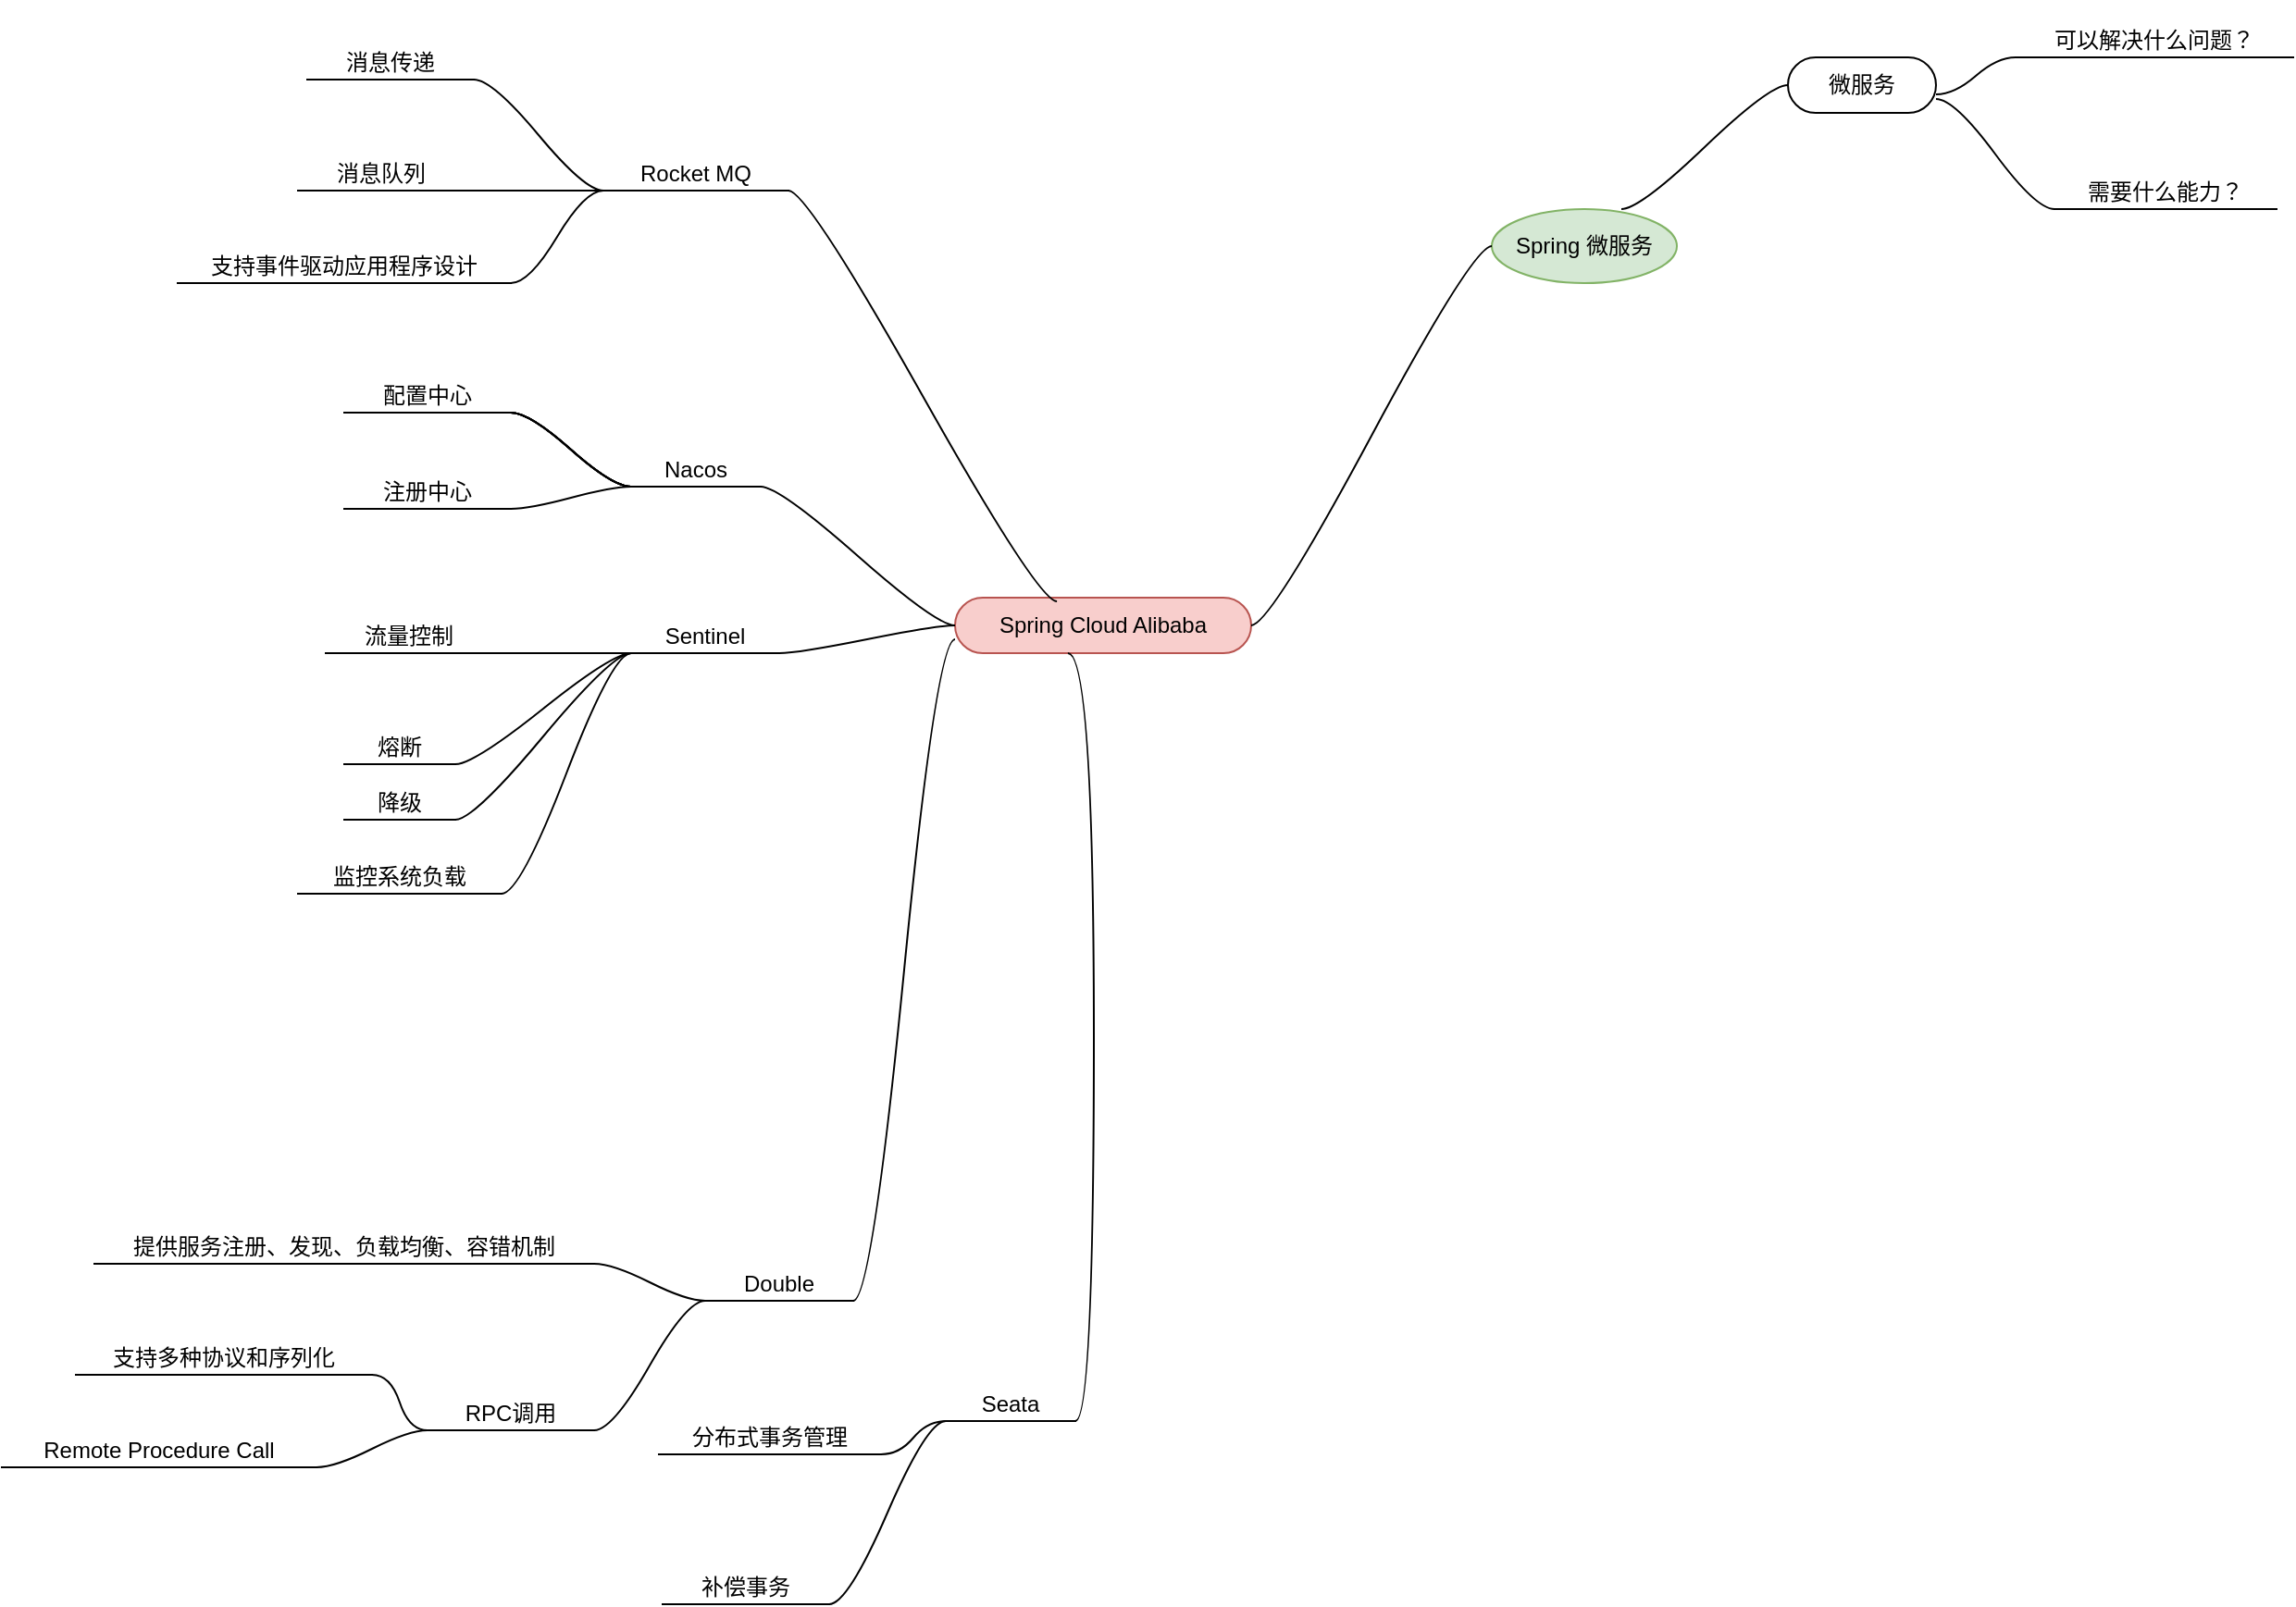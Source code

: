 <mxfile border="50" scale="3" compressed="false" locked="false" version="24.7.7">
  <diagram name="Blank" id="YmL12bMKpDGza6XwsDPr">
    <mxGraphModel dx="2634" dy="1180" grid="1" gridSize="10" guides="1" tooltips="1" connect="1" arrows="1" fold="1" page="0" pageScale="1" pageWidth="827" pageHeight="1169" background="none" math="1" shadow="0">
      <root>
        <mxCell id="X5NqExCQtvZxIxQ7pmgY-0" />
        <mxCell id="1" parent="X5NqExCQtvZxIxQ7pmgY-0" />
        <mxCell id="QuqLu52hexchTlI0sAiY-86" value="Spring 微服务" style="ellipse;whiteSpace=wrap;html=1;align=center;newEdgeStyle={&quot;edgeStyle&quot;:&quot;entityRelationEdgeStyle&quot;,&quot;startArrow&quot;:&quot;none&quot;,&quot;endArrow&quot;:&quot;none&quot;,&quot;segment&quot;:10,&quot;curved&quot;:1,&quot;sourcePerimeterSpacing&quot;:0,&quot;targetPerimeterSpacing&quot;:0};treeFolding=1;treeMoving=1;fillColor=#d5e8d4;strokeColor=#82b366;" vertex="1" parent="1">
          <mxGeometry x="-110" y="-40" width="100" height="40" as="geometry" />
        </mxCell>
        <mxCell id="QuqLu52hexchTlI0sAiY-99" value="微服务" style="whiteSpace=wrap;html=1;rounded=1;arcSize=50;align=center;verticalAlign=middle;strokeWidth=1;autosize=1;spacing=4;treeFolding=1;treeMoving=1;newEdgeStyle={&quot;edgeStyle&quot;:&quot;entityRelationEdgeStyle&quot;,&quot;startArrow&quot;:&quot;none&quot;,&quot;endArrow&quot;:&quot;none&quot;,&quot;segment&quot;:10,&quot;curved&quot;:1,&quot;sourcePerimeterSpacing&quot;:0,&quot;targetPerimeterSpacing&quot;:0};" vertex="1" parent="1">
          <mxGeometry x="50" y="-122" width="80" height="30" as="geometry" />
        </mxCell>
        <mxCell id="QuqLu52hexchTlI0sAiY-100" value="" style="edgeStyle=entityRelationEdgeStyle;startArrow=none;endArrow=none;segment=10;curved=1;sourcePerimeterSpacing=0;targetPerimeterSpacing=0;rounded=0;exitX=0.7;exitY=0;exitDx=0;exitDy=0;exitPerimeter=0;" edge="1" target="QuqLu52hexchTlI0sAiY-99" parent="1" source="QuqLu52hexchTlI0sAiY-86">
          <mxGeometry relative="1" as="geometry">
            <mxPoint x="10" y="-80" as="sourcePoint" />
          </mxGeometry>
        </mxCell>
        <mxCell id="QuqLu52hexchTlI0sAiY-101" value="可以解决什么问题？" style="whiteSpace=wrap;html=1;shape=partialRectangle;top=0;left=0;bottom=1;right=0;points=[[0,1],[1,1]];fillColor=none;align=center;verticalAlign=bottom;routingCenterY=0.5;snapToPoint=1;recursiveResize=0;autosize=1;treeFolding=1;treeMoving=1;newEdgeStyle={&quot;edgeStyle&quot;:&quot;entityRelationEdgeStyle&quot;,&quot;startArrow&quot;:&quot;none&quot;,&quot;endArrow&quot;:&quot;none&quot;,&quot;segment&quot;:10,&quot;curved&quot;:1,&quot;sourcePerimeterSpacing&quot;:0,&quot;targetPerimeterSpacing&quot;:0};" vertex="1" parent="1">
          <mxGeometry x="173" y="-152" width="150" height="30" as="geometry" />
        </mxCell>
        <mxCell id="QuqLu52hexchTlI0sAiY-102" value="" style="edgeStyle=entityRelationEdgeStyle;startArrow=none;endArrow=none;segment=10;curved=1;sourcePerimeterSpacing=0;targetPerimeterSpacing=0;rounded=0;" edge="1" target="QuqLu52hexchTlI0sAiY-101" parent="1">
          <mxGeometry relative="1" as="geometry">
            <mxPoint x="130" y="-102" as="sourcePoint" />
          </mxGeometry>
        </mxCell>
        <mxCell id="QuqLu52hexchTlI0sAiY-133" value="需要什么能力？" style="whiteSpace=wrap;html=1;shape=partialRectangle;top=0;left=0;bottom=1;right=0;points=[[0,1],[1,1]];fillColor=none;align=center;verticalAlign=bottom;routingCenterY=0.5;snapToPoint=1;recursiveResize=0;autosize=1;treeFolding=1;treeMoving=1;newEdgeStyle={&quot;edgeStyle&quot;:&quot;entityRelationEdgeStyle&quot;,&quot;startArrow&quot;:&quot;none&quot;,&quot;endArrow&quot;:&quot;none&quot;,&quot;segment&quot;:10,&quot;curved&quot;:1,&quot;sourcePerimeterSpacing&quot;:0,&quot;targetPerimeterSpacing&quot;:0};" vertex="1" parent="1">
          <mxGeometry x="194" y="-70" width="120" height="30" as="geometry" />
        </mxCell>
        <mxCell id="QuqLu52hexchTlI0sAiY-134" value="" style="edgeStyle=entityRelationEdgeStyle;startArrow=none;endArrow=none;segment=10;curved=1;sourcePerimeterSpacing=0;targetPerimeterSpacing=0;rounded=0;exitX=1;exitY=0.75;exitDx=0;exitDy=0;" edge="1" target="QuqLu52hexchTlI0sAiY-133" parent="1" source="QuqLu52hexchTlI0sAiY-99">
          <mxGeometry relative="1" as="geometry">
            <mxPoint x="150" y="-20" as="sourcePoint" />
          </mxGeometry>
        </mxCell>
        <mxCell id="QuqLu52hexchTlI0sAiY-135" value="Spring Cloud Alibaba" style="whiteSpace=wrap;html=1;rounded=1;arcSize=50;align=center;verticalAlign=middle;strokeWidth=1;autosize=1;spacing=4;treeFolding=1;treeMoving=1;newEdgeStyle={&quot;edgeStyle&quot;:&quot;entityRelationEdgeStyle&quot;,&quot;startArrow&quot;:&quot;none&quot;,&quot;endArrow&quot;:&quot;none&quot;,&quot;segment&quot;:10,&quot;curved&quot;:1,&quot;sourcePerimeterSpacing&quot;:0,&quot;targetPerimeterSpacing&quot;:0};fillColor=#f8cecc;strokeColor=#b85450;" vertex="1" parent="1">
          <mxGeometry x="-400" y="170" width="160" height="30" as="geometry" />
        </mxCell>
        <mxCell id="QuqLu52hexchTlI0sAiY-136" value="" style="edgeStyle=entityRelationEdgeStyle;startArrow=none;endArrow=none;segment=10;curved=1;sourcePerimeterSpacing=0;targetPerimeterSpacing=0;rounded=0;exitX=0;exitY=0.5;exitDx=0;exitDy=0;" edge="1" target="QuqLu52hexchTlI0sAiY-135" parent="1" source="QuqLu52hexchTlI0sAiY-86">
          <mxGeometry relative="1" as="geometry">
            <mxPoint x="-290" y="60" as="sourcePoint" />
          </mxGeometry>
        </mxCell>
        <mxCell id="QuqLu52hexchTlI0sAiY-146" value="" style="edgeStyle=entityRelationEdgeStyle;rounded=0;orthogonalLoop=1;jettySize=auto;html=1;startArrow=none;endArrow=none;segment=10;curved=1;sourcePerimeterSpacing=0;targetPerimeterSpacing=0;" edge="1" parent="1" source="QuqLu52hexchTlI0sAiY-137" target="QuqLu52hexchTlI0sAiY-145">
          <mxGeometry relative="1" as="geometry" />
        </mxCell>
        <mxCell id="QuqLu52hexchTlI0sAiY-147" value="" style="edgeStyle=entityRelationEdgeStyle;rounded=0;orthogonalLoop=1;jettySize=auto;html=1;startArrow=none;endArrow=none;segment=10;curved=1;sourcePerimeterSpacing=0;targetPerimeterSpacing=0;" edge="1" parent="1" source="QuqLu52hexchTlI0sAiY-137" target="QuqLu52hexchTlI0sAiY-145">
          <mxGeometry relative="1" as="geometry" />
        </mxCell>
        <mxCell id="QuqLu52hexchTlI0sAiY-150" value="" style="edgeStyle=entityRelationEdgeStyle;rounded=0;orthogonalLoop=1;jettySize=auto;html=1;startArrow=none;endArrow=none;segment=10;curved=1;sourcePerimeterSpacing=0;targetPerimeterSpacing=0;" edge="1" parent="1" source="QuqLu52hexchTlI0sAiY-137" target="QuqLu52hexchTlI0sAiY-145">
          <mxGeometry relative="1" as="geometry" />
        </mxCell>
        <mxCell id="QuqLu52hexchTlI0sAiY-151" value="" style="edgeStyle=entityRelationEdgeStyle;rounded=0;orthogonalLoop=1;jettySize=auto;html=1;startArrow=none;endArrow=none;segment=10;curved=1;sourcePerimeterSpacing=0;targetPerimeterSpacing=0;" edge="1" parent="1" source="QuqLu52hexchTlI0sAiY-137" target="QuqLu52hexchTlI0sAiY-145">
          <mxGeometry relative="1" as="geometry" />
        </mxCell>
        <mxCell id="QuqLu52hexchTlI0sAiY-152" value="" style="edgeStyle=entityRelationEdgeStyle;rounded=0;orthogonalLoop=1;jettySize=auto;html=1;startArrow=none;endArrow=none;segment=10;curved=1;sourcePerimeterSpacing=0;targetPerimeterSpacing=0;" edge="1" parent="1" source="QuqLu52hexchTlI0sAiY-137" target="QuqLu52hexchTlI0sAiY-145">
          <mxGeometry relative="1" as="geometry" />
        </mxCell>
        <mxCell id="QuqLu52hexchTlI0sAiY-137" value="Nacos" style="whiteSpace=wrap;html=1;shape=partialRectangle;top=0;left=0;bottom=1;right=0;points=[[0,1],[1,1]];fillColor=none;align=center;verticalAlign=bottom;routingCenterY=0.5;snapToPoint=1;recursiveResize=0;autosize=1;treeFolding=1;treeMoving=1;newEdgeStyle={&quot;edgeStyle&quot;:&quot;entityRelationEdgeStyle&quot;,&quot;startArrow&quot;:&quot;none&quot;,&quot;endArrow&quot;:&quot;none&quot;,&quot;segment&quot;:10,&quot;curved&quot;:1,&quot;sourcePerimeterSpacing&quot;:0,&quot;targetPerimeterSpacing&quot;:0};" vertex="1" parent="1">
          <mxGeometry x="-575" y="80" width="70" height="30" as="geometry" />
        </mxCell>
        <mxCell id="QuqLu52hexchTlI0sAiY-138" value="" style="edgeStyle=entityRelationEdgeStyle;startArrow=none;endArrow=none;segment=10;curved=1;sourcePerimeterSpacing=0;targetPerimeterSpacing=0;rounded=0;exitX=0;exitY=0.5;exitDx=0;exitDy=0;" edge="1" target="QuqLu52hexchTlI0sAiY-137" parent="1" source="QuqLu52hexchTlI0sAiY-135">
          <mxGeometry relative="1" as="geometry">
            <mxPoint x="-670" y="210" as="sourcePoint" />
          </mxGeometry>
        </mxCell>
        <mxCell id="QuqLu52hexchTlI0sAiY-158" value="" style="edgeStyle=entityRelationEdgeStyle;rounded=0;orthogonalLoop=1;jettySize=auto;html=1;startArrow=none;endArrow=none;segment=10;curved=1;sourcePerimeterSpacing=0;targetPerimeterSpacing=0;" edge="1" parent="1" source="QuqLu52hexchTlI0sAiY-141" target="QuqLu52hexchTlI0sAiY-157">
          <mxGeometry relative="1" as="geometry" />
        </mxCell>
        <mxCell id="QuqLu52hexchTlI0sAiY-160" value="" style="edgeStyle=entityRelationEdgeStyle;rounded=0;orthogonalLoop=1;jettySize=auto;html=1;startArrow=none;endArrow=none;segment=10;curved=1;sourcePerimeterSpacing=0;targetPerimeterSpacing=0;" edge="1" parent="1" source="QuqLu52hexchTlI0sAiY-141" target="QuqLu52hexchTlI0sAiY-159">
          <mxGeometry relative="1" as="geometry" />
        </mxCell>
        <mxCell id="QuqLu52hexchTlI0sAiY-162" value="" style="edgeStyle=entityRelationEdgeStyle;rounded=0;orthogonalLoop=1;jettySize=auto;html=1;startArrow=none;endArrow=none;segment=10;curved=1;sourcePerimeterSpacing=0;targetPerimeterSpacing=0;" edge="1" parent="1" source="QuqLu52hexchTlI0sAiY-141" target="QuqLu52hexchTlI0sAiY-161">
          <mxGeometry relative="1" as="geometry" />
        </mxCell>
        <mxCell id="QuqLu52hexchTlI0sAiY-164" value="" style="edgeStyle=entityRelationEdgeStyle;rounded=0;orthogonalLoop=1;jettySize=auto;html=1;startArrow=none;endArrow=none;segment=10;curved=1;sourcePerimeterSpacing=0;targetPerimeterSpacing=0;" edge="1" parent="1" source="QuqLu52hexchTlI0sAiY-141" target="QuqLu52hexchTlI0sAiY-163">
          <mxGeometry relative="1" as="geometry" />
        </mxCell>
        <mxCell id="QuqLu52hexchTlI0sAiY-141" value="Sentinel" style="whiteSpace=wrap;html=1;shape=partialRectangle;top=0;left=0;bottom=1;right=0;points=[[0,1],[1,1]];fillColor=none;align=center;verticalAlign=bottom;routingCenterY=0.5;snapToPoint=1;recursiveResize=0;autosize=1;treeFolding=1;treeMoving=1;newEdgeStyle={&quot;edgeStyle&quot;:&quot;entityRelationEdgeStyle&quot;,&quot;startArrow&quot;:&quot;none&quot;,&quot;endArrow&quot;:&quot;none&quot;,&quot;segment&quot;:10,&quot;curved&quot;:1,&quot;sourcePerimeterSpacing&quot;:0,&quot;targetPerimeterSpacing&quot;:0};" vertex="1" parent="1">
          <mxGeometry x="-575" y="170" width="80" height="30" as="geometry" />
        </mxCell>
        <mxCell id="QuqLu52hexchTlI0sAiY-142" value="" style="edgeStyle=entityRelationEdgeStyle;startArrow=none;endArrow=none;segment=10;curved=1;sourcePerimeterSpacing=0;targetPerimeterSpacing=0;rounded=0;exitX=0;exitY=0.5;exitDx=0;exitDy=0;" edge="1" target="QuqLu52hexchTlI0sAiY-141" parent="1" source="QuqLu52hexchTlI0sAiY-135">
          <mxGeometry relative="1" as="geometry">
            <mxPoint x="-615" y="220" as="sourcePoint" />
          </mxGeometry>
        </mxCell>
        <mxCell id="QuqLu52hexchTlI0sAiY-156" value="" style="edgeStyle=entityRelationEdgeStyle;rounded=0;orthogonalLoop=1;jettySize=auto;html=1;startArrow=none;endArrow=none;segment=10;curved=1;sourcePerimeterSpacing=0;targetPerimeterSpacing=0;exitX=0;exitY=1;exitDx=0;exitDy=0;" edge="1" parent="1" source="QuqLu52hexchTlI0sAiY-137" target="QuqLu52hexchTlI0sAiY-155">
          <mxGeometry relative="1" as="geometry" />
        </mxCell>
        <mxCell id="QuqLu52hexchTlI0sAiY-145" value="配置中心" style="whiteSpace=wrap;html=1;shape=partialRectangle;top=0;left=0;bottom=1;right=0;points=[[0,1],[1,1]];fillColor=none;align=center;verticalAlign=bottom;routingCenterY=0.5;snapToPoint=1;recursiveResize=0;autosize=1;treeFolding=1;treeMoving=1;newEdgeStyle={&quot;edgeStyle&quot;:&quot;entityRelationEdgeStyle&quot;,&quot;startArrow&quot;:&quot;none&quot;,&quot;endArrow&quot;:&quot;none&quot;,&quot;segment&quot;:10,&quot;curved&quot;:1,&quot;sourcePerimeterSpacing&quot;:0,&quot;targetPerimeterSpacing&quot;:0};" vertex="1" parent="1">
          <mxGeometry x="-730" y="40" width="90" height="30" as="geometry" />
        </mxCell>
        <mxCell id="QuqLu52hexchTlI0sAiY-155" value="注册中心" style="whiteSpace=wrap;html=1;shape=partialRectangle;top=0;left=0;bottom=1;right=0;points=[[0,1],[1,1]];fillColor=none;align=center;verticalAlign=bottom;routingCenterY=0.5;snapToPoint=1;recursiveResize=0;autosize=1;treeFolding=1;treeMoving=1;newEdgeStyle={&quot;edgeStyle&quot;:&quot;entityRelationEdgeStyle&quot;,&quot;startArrow&quot;:&quot;none&quot;,&quot;endArrow&quot;:&quot;none&quot;,&quot;segment&quot;:10,&quot;curved&quot;:1,&quot;sourcePerimeterSpacing&quot;:0,&quot;targetPerimeterSpacing&quot;:0};" vertex="1" parent="1">
          <mxGeometry x="-730" y="92" width="90" height="30" as="geometry" />
        </mxCell>
        <mxCell id="QuqLu52hexchTlI0sAiY-157" value="流量控制" style="whiteSpace=wrap;html=1;shape=partialRectangle;top=0;left=0;bottom=1;right=0;points=[[0,1],[1,1]];fillColor=none;align=center;verticalAlign=bottom;routingCenterY=0.5;snapToPoint=1;recursiveResize=0;autosize=1;treeFolding=1;treeMoving=1;newEdgeStyle={&quot;edgeStyle&quot;:&quot;entityRelationEdgeStyle&quot;,&quot;startArrow&quot;:&quot;none&quot;,&quot;endArrow&quot;:&quot;none&quot;,&quot;segment&quot;:10,&quot;curved&quot;:1,&quot;sourcePerimeterSpacing&quot;:0,&quot;targetPerimeterSpacing&quot;:0};" vertex="1" parent="1">
          <mxGeometry x="-740" y="170" width="90" height="30" as="geometry" />
        </mxCell>
        <mxCell id="QuqLu52hexchTlI0sAiY-159" value="熔断" style="whiteSpace=wrap;html=1;shape=partialRectangle;top=0;left=0;bottom=1;right=0;points=[[0,1],[1,1]];fillColor=none;align=center;verticalAlign=bottom;routingCenterY=0.5;snapToPoint=1;recursiveResize=0;autosize=1;treeFolding=1;treeMoving=1;newEdgeStyle={&quot;edgeStyle&quot;:&quot;entityRelationEdgeStyle&quot;,&quot;startArrow&quot;:&quot;none&quot;,&quot;endArrow&quot;:&quot;none&quot;,&quot;segment&quot;:10,&quot;curved&quot;:1,&quot;sourcePerimeterSpacing&quot;:0,&quot;targetPerimeterSpacing&quot;:0};" vertex="1" parent="1">
          <mxGeometry x="-730" y="230" width="60" height="30" as="geometry" />
        </mxCell>
        <mxCell id="QuqLu52hexchTlI0sAiY-161" value="降级" style="whiteSpace=wrap;html=1;shape=partialRectangle;top=0;left=0;bottom=1;right=0;points=[[0,1],[1,1]];fillColor=none;align=center;verticalAlign=bottom;routingCenterY=0.5;snapToPoint=1;recursiveResize=0;autosize=1;treeFolding=1;treeMoving=1;newEdgeStyle={&quot;edgeStyle&quot;:&quot;entityRelationEdgeStyle&quot;,&quot;startArrow&quot;:&quot;none&quot;,&quot;endArrow&quot;:&quot;none&quot;,&quot;segment&quot;:10,&quot;curved&quot;:1,&quot;sourcePerimeterSpacing&quot;:0,&quot;targetPerimeterSpacing&quot;:0};" vertex="1" parent="1">
          <mxGeometry x="-730" y="260" width="60" height="30" as="geometry" />
        </mxCell>
        <mxCell id="QuqLu52hexchTlI0sAiY-163" value="监控系统负载" style="whiteSpace=wrap;html=1;shape=partialRectangle;top=0;left=0;bottom=1;right=0;points=[[0,1],[1,1]];fillColor=none;align=center;verticalAlign=bottom;routingCenterY=0.5;snapToPoint=1;recursiveResize=0;autosize=1;treeFolding=1;treeMoving=1;newEdgeStyle={&quot;edgeStyle&quot;:&quot;entityRelationEdgeStyle&quot;,&quot;startArrow&quot;:&quot;none&quot;,&quot;endArrow&quot;:&quot;none&quot;,&quot;segment&quot;:10,&quot;curved&quot;:1,&quot;sourcePerimeterSpacing&quot;:0,&quot;targetPerimeterSpacing&quot;:0};" vertex="1" parent="1">
          <mxGeometry x="-755" y="300" width="110" height="30" as="geometry" />
        </mxCell>
        <mxCell id="QuqLu52hexchTlI0sAiY-168" value="" style="edgeStyle=entityRelationEdgeStyle;rounded=0;orthogonalLoop=1;jettySize=auto;html=1;startArrow=none;endArrow=none;segment=10;curved=1;sourcePerimeterSpacing=0;targetPerimeterSpacing=0;" edge="1" parent="1" source="QuqLu52hexchTlI0sAiY-165" target="QuqLu52hexchTlI0sAiY-167">
          <mxGeometry relative="1" as="geometry" />
        </mxCell>
        <mxCell id="QuqLu52hexchTlI0sAiY-174" value="" style="edgeStyle=entityRelationEdgeStyle;rounded=0;orthogonalLoop=1;jettySize=auto;html=1;startArrow=none;endArrow=none;segment=10;curved=1;sourcePerimeterSpacing=0;targetPerimeterSpacing=0;" edge="1" parent="1" source="QuqLu52hexchTlI0sAiY-165" target="QuqLu52hexchTlI0sAiY-173">
          <mxGeometry relative="1" as="geometry" />
        </mxCell>
        <mxCell id="QuqLu52hexchTlI0sAiY-165" value="Double" style="whiteSpace=wrap;html=1;shape=partialRectangle;top=0;left=0;bottom=1;right=0;points=[[0,1],[1,1]];fillColor=none;align=center;verticalAlign=bottom;routingCenterY=0.5;snapToPoint=1;recursiveResize=0;autosize=1;treeFolding=1;treeMoving=1;newEdgeStyle={&quot;edgeStyle&quot;:&quot;entityRelationEdgeStyle&quot;,&quot;startArrow&quot;:&quot;none&quot;,&quot;endArrow&quot;:&quot;none&quot;,&quot;segment&quot;:10,&quot;curved&quot;:1,&quot;sourcePerimeterSpacing&quot;:0,&quot;targetPerimeterSpacing&quot;:0};" vertex="1" parent="1">
          <mxGeometry x="-535" y="520" width="80" height="30" as="geometry" />
        </mxCell>
        <mxCell id="QuqLu52hexchTlI0sAiY-166" value="" style="edgeStyle=entityRelationEdgeStyle;startArrow=none;endArrow=none;segment=10;curved=1;sourcePerimeterSpacing=0;targetPerimeterSpacing=0;rounded=0;exitX=0;exitY=0.75;exitDx=0;exitDy=0;" edge="1" target="QuqLu52hexchTlI0sAiY-165" parent="1" source="QuqLu52hexchTlI0sAiY-135">
          <mxGeometry relative="1" as="geometry">
            <mxPoint x="-570" y="330" as="sourcePoint" />
          </mxGeometry>
        </mxCell>
        <mxCell id="QuqLu52hexchTlI0sAiY-170" value="" style="edgeStyle=entityRelationEdgeStyle;rounded=0;orthogonalLoop=1;jettySize=auto;html=1;startArrow=none;endArrow=none;segment=10;curved=1;sourcePerimeterSpacing=0;targetPerimeterSpacing=0;" edge="1" parent="1" source="QuqLu52hexchTlI0sAiY-167" target="QuqLu52hexchTlI0sAiY-169">
          <mxGeometry relative="1" as="geometry" />
        </mxCell>
        <mxCell id="QuqLu52hexchTlI0sAiY-172" value="" style="edgeStyle=entityRelationEdgeStyle;rounded=0;orthogonalLoop=1;jettySize=auto;html=1;startArrow=none;endArrow=none;segment=10;curved=1;sourcePerimeterSpacing=0;targetPerimeterSpacing=0;" edge="1" parent="1" source="QuqLu52hexchTlI0sAiY-167" target="QuqLu52hexchTlI0sAiY-171">
          <mxGeometry relative="1" as="geometry" />
        </mxCell>
        <mxCell id="QuqLu52hexchTlI0sAiY-167" value="RPC调用" style="whiteSpace=wrap;html=1;shape=partialRectangle;top=0;left=0;bottom=1;right=0;points=[[0,1],[1,1]];fillColor=none;align=center;verticalAlign=bottom;routingCenterY=0.5;snapToPoint=1;recursiveResize=0;autosize=1;treeFolding=1;treeMoving=1;newEdgeStyle={&quot;edgeStyle&quot;:&quot;entityRelationEdgeStyle&quot;,&quot;startArrow&quot;:&quot;none&quot;,&quot;endArrow&quot;:&quot;none&quot;,&quot;segment&quot;:10,&quot;curved&quot;:1,&quot;sourcePerimeterSpacing&quot;:0,&quot;targetPerimeterSpacing&quot;:0};" vertex="1" parent="1">
          <mxGeometry x="-685" y="590" width="90" height="30" as="geometry" />
        </mxCell>
        <mxCell id="QuqLu52hexchTlI0sAiY-169" value="支持多种协议和序列化" style="whiteSpace=wrap;html=1;shape=partialRectangle;top=0;left=0;bottom=1;right=0;points=[[0,1],[1,1]];fillColor=none;align=center;verticalAlign=bottom;routingCenterY=0.5;snapToPoint=1;recursiveResize=0;autosize=1;treeFolding=1;treeMoving=1;newEdgeStyle={&quot;edgeStyle&quot;:&quot;entityRelationEdgeStyle&quot;,&quot;startArrow&quot;:&quot;none&quot;,&quot;endArrow&quot;:&quot;none&quot;,&quot;segment&quot;:10,&quot;curved&quot;:1,&quot;sourcePerimeterSpacing&quot;:0,&quot;targetPerimeterSpacing&quot;:0};" vertex="1" parent="1">
          <mxGeometry x="-875" y="560" width="160" height="30" as="geometry" />
        </mxCell>
        <mxCell id="QuqLu52hexchTlI0sAiY-171" value="Remote Procedure Call" style="whiteSpace=wrap;html=1;shape=partialRectangle;top=0;left=0;bottom=1;right=0;points=[[0,1],[1,1]];fillColor=none;align=center;verticalAlign=bottom;routingCenterY=0.5;snapToPoint=1;recursiveResize=0;autosize=1;treeFolding=1;treeMoving=1;newEdgeStyle={&quot;edgeStyle&quot;:&quot;entityRelationEdgeStyle&quot;,&quot;startArrow&quot;:&quot;none&quot;,&quot;endArrow&quot;:&quot;none&quot;,&quot;segment&quot;:10,&quot;curved&quot;:1,&quot;sourcePerimeterSpacing&quot;:0,&quot;targetPerimeterSpacing&quot;:0};" vertex="1" parent="1">
          <mxGeometry x="-915" y="610" width="170" height="30" as="geometry" />
        </mxCell>
        <mxCell id="QuqLu52hexchTlI0sAiY-173" value="提供服务注册、发现、负载均衡、容错机制" style="whiteSpace=wrap;html=1;shape=partialRectangle;top=0;left=0;bottom=1;right=0;points=[[0,1],[1,1]];fillColor=none;align=center;verticalAlign=bottom;routingCenterY=0.5;snapToPoint=1;recursiveResize=0;autosize=1;treeFolding=1;treeMoving=1;newEdgeStyle={&quot;edgeStyle&quot;:&quot;entityRelationEdgeStyle&quot;,&quot;startArrow&quot;:&quot;none&quot;,&quot;endArrow&quot;:&quot;none&quot;,&quot;segment&quot;:10,&quot;curved&quot;:1,&quot;sourcePerimeterSpacing&quot;:0,&quot;targetPerimeterSpacing&quot;:0};" vertex="1" parent="1">
          <mxGeometry x="-865" y="500" width="270" height="30" as="geometry" />
        </mxCell>
        <mxCell id="QuqLu52hexchTlI0sAiY-178" value="" style="edgeStyle=entityRelationEdgeStyle;rounded=0;orthogonalLoop=1;jettySize=auto;html=1;startArrow=none;endArrow=none;segment=10;curved=1;sourcePerimeterSpacing=0;targetPerimeterSpacing=0;" edge="1" parent="1" source="QuqLu52hexchTlI0sAiY-175" target="QuqLu52hexchTlI0sAiY-177">
          <mxGeometry relative="1" as="geometry" />
        </mxCell>
        <mxCell id="QuqLu52hexchTlI0sAiY-180" value="" style="edgeStyle=entityRelationEdgeStyle;rounded=0;orthogonalLoop=1;jettySize=auto;html=1;startArrow=none;endArrow=none;segment=10;curved=1;sourcePerimeterSpacing=0;targetPerimeterSpacing=0;" edge="1" parent="1" source="QuqLu52hexchTlI0sAiY-175" target="QuqLu52hexchTlI0sAiY-179">
          <mxGeometry relative="1" as="geometry" />
        </mxCell>
        <mxCell id="QuqLu52hexchTlI0sAiY-175" value="Seata" style="whiteSpace=wrap;html=1;shape=partialRectangle;top=0;left=0;bottom=1;right=0;points=[[0,1],[1,1]];fillColor=none;align=center;verticalAlign=bottom;routingCenterY=0.5;snapToPoint=1;recursiveResize=0;autosize=1;treeFolding=1;treeMoving=1;newEdgeStyle={&quot;edgeStyle&quot;:&quot;entityRelationEdgeStyle&quot;,&quot;startArrow&quot;:&quot;none&quot;,&quot;endArrow&quot;:&quot;none&quot;,&quot;segment&quot;:10,&quot;curved&quot;:1,&quot;sourcePerimeterSpacing&quot;:0,&quot;targetPerimeterSpacing&quot;:0};" vertex="1" parent="1">
          <mxGeometry x="-405" y="585" width="70" height="30" as="geometry" />
        </mxCell>
        <mxCell id="QuqLu52hexchTlI0sAiY-176" value="" style="edgeStyle=entityRelationEdgeStyle;startArrow=none;endArrow=none;segment=10;curved=1;sourcePerimeterSpacing=0;targetPerimeterSpacing=0;rounded=0;exitX=0.381;exitY=1;exitDx=0;exitDy=0;exitPerimeter=0;" edge="1" target="QuqLu52hexchTlI0sAiY-175" parent="1" source="QuqLu52hexchTlI0sAiY-135">
          <mxGeometry relative="1" as="geometry">
            <mxPoint x="-450" y="635" as="sourcePoint" />
          </mxGeometry>
        </mxCell>
        <mxCell id="QuqLu52hexchTlI0sAiY-177" value="分布式事务管理" style="whiteSpace=wrap;html=1;shape=partialRectangle;top=0;left=0;bottom=1;right=0;points=[[0,1],[1,1]];fillColor=none;align=center;verticalAlign=bottom;routingCenterY=0.5;snapToPoint=1;recursiveResize=0;autosize=1;treeFolding=1;treeMoving=1;newEdgeStyle={&quot;edgeStyle&quot;:&quot;entityRelationEdgeStyle&quot;,&quot;startArrow&quot;:&quot;none&quot;,&quot;endArrow&quot;:&quot;none&quot;,&quot;segment&quot;:10,&quot;curved&quot;:1,&quot;sourcePerimeterSpacing&quot;:0,&quot;targetPerimeterSpacing&quot;:0};" vertex="1" parent="1">
          <mxGeometry x="-560" y="603" width="120" height="30" as="geometry" />
        </mxCell>
        <mxCell id="QuqLu52hexchTlI0sAiY-179" value="补偿事务" style="whiteSpace=wrap;html=1;shape=partialRectangle;top=0;left=0;bottom=1;right=0;points=[[0,1],[1,1]];fillColor=none;align=center;verticalAlign=bottom;routingCenterY=0.5;snapToPoint=1;recursiveResize=0;autosize=1;treeFolding=1;treeMoving=1;newEdgeStyle={&quot;edgeStyle&quot;:&quot;entityRelationEdgeStyle&quot;,&quot;startArrow&quot;:&quot;none&quot;,&quot;endArrow&quot;:&quot;none&quot;,&quot;segment&quot;:10,&quot;curved&quot;:1,&quot;sourcePerimeterSpacing&quot;:0,&quot;targetPerimeterSpacing&quot;:0};" vertex="1" parent="1">
          <mxGeometry x="-558" y="684" width="90" height="30" as="geometry" />
        </mxCell>
        <mxCell id="QuqLu52hexchTlI0sAiY-184" value="" style="edgeStyle=entityRelationEdgeStyle;rounded=0;orthogonalLoop=1;jettySize=auto;html=1;startArrow=none;endArrow=none;segment=10;curved=1;sourcePerimeterSpacing=0;targetPerimeterSpacing=0;" edge="1" parent="1" source="QuqLu52hexchTlI0sAiY-181" target="QuqLu52hexchTlI0sAiY-183">
          <mxGeometry relative="1" as="geometry" />
        </mxCell>
        <mxCell id="QuqLu52hexchTlI0sAiY-186" value="" style="edgeStyle=entityRelationEdgeStyle;rounded=0;orthogonalLoop=1;jettySize=auto;html=1;startArrow=none;endArrow=none;segment=10;curved=1;sourcePerimeterSpacing=0;targetPerimeterSpacing=0;" edge="1" parent="1" source="QuqLu52hexchTlI0sAiY-181" target="QuqLu52hexchTlI0sAiY-185">
          <mxGeometry relative="1" as="geometry" />
        </mxCell>
        <mxCell id="QuqLu52hexchTlI0sAiY-188" value="" style="edgeStyle=entityRelationEdgeStyle;rounded=0;orthogonalLoop=1;jettySize=auto;html=1;startArrow=none;endArrow=none;segment=10;curved=1;sourcePerimeterSpacing=0;targetPerimeterSpacing=0;" edge="1" parent="1" source="QuqLu52hexchTlI0sAiY-181" target="QuqLu52hexchTlI0sAiY-187">
          <mxGeometry relative="1" as="geometry" />
        </mxCell>
        <mxCell id="QuqLu52hexchTlI0sAiY-181" value="Rocket MQ" style="whiteSpace=wrap;html=1;shape=partialRectangle;top=0;left=0;bottom=1;right=0;points=[[0,1],[1,1]];fillColor=none;align=center;verticalAlign=bottom;routingCenterY=0.5;snapToPoint=1;recursiveResize=0;autosize=1;treeFolding=1;treeMoving=1;newEdgeStyle={&quot;edgeStyle&quot;:&quot;entityRelationEdgeStyle&quot;,&quot;startArrow&quot;:&quot;none&quot;,&quot;endArrow&quot;:&quot;none&quot;,&quot;segment&quot;:10,&quot;curved&quot;:1,&quot;sourcePerimeterSpacing&quot;:0,&quot;targetPerimeterSpacing&quot;:0};" vertex="1" parent="1">
          <mxGeometry x="-590" y="-80" width="100" height="30" as="geometry" />
        </mxCell>
        <mxCell id="QuqLu52hexchTlI0sAiY-182" value="" style="edgeStyle=entityRelationEdgeStyle;startArrow=none;endArrow=none;segment=10;curved=1;sourcePerimeterSpacing=0;targetPerimeterSpacing=0;rounded=0;exitX=0.344;exitY=0.067;exitDx=0;exitDy=0;exitPerimeter=0;" edge="1" target="QuqLu52hexchTlI0sAiY-181" parent="1" source="QuqLu52hexchTlI0sAiY-135">
          <mxGeometry relative="1" as="geometry">
            <mxPoint x="-620" y="-30" as="sourcePoint" />
          </mxGeometry>
        </mxCell>
        <mxCell id="QuqLu52hexchTlI0sAiY-183" value="消息传递" style="whiteSpace=wrap;html=1;shape=partialRectangle;top=0;left=0;bottom=1;right=0;points=[[0,1],[1,1]];fillColor=none;align=center;verticalAlign=bottom;routingCenterY=0.5;snapToPoint=1;recursiveResize=0;autosize=1;treeFolding=1;treeMoving=1;newEdgeStyle={&quot;edgeStyle&quot;:&quot;entityRelationEdgeStyle&quot;,&quot;startArrow&quot;:&quot;none&quot;,&quot;endArrow&quot;:&quot;none&quot;,&quot;segment&quot;:10,&quot;curved&quot;:1,&quot;sourcePerimeterSpacing&quot;:0,&quot;targetPerimeterSpacing&quot;:0};" vertex="1" parent="1">
          <mxGeometry x="-750" y="-140" width="90" height="30" as="geometry" />
        </mxCell>
        <mxCell id="QuqLu52hexchTlI0sAiY-185" value="消息队列" style="whiteSpace=wrap;html=1;shape=partialRectangle;top=0;left=0;bottom=1;right=0;points=[[0,1],[1,1]];fillColor=none;align=center;verticalAlign=bottom;routingCenterY=0.5;snapToPoint=1;recursiveResize=0;autosize=1;treeFolding=1;treeMoving=1;newEdgeStyle={&quot;edgeStyle&quot;:&quot;entityRelationEdgeStyle&quot;,&quot;startArrow&quot;:&quot;none&quot;,&quot;endArrow&quot;:&quot;none&quot;,&quot;segment&quot;:10,&quot;curved&quot;:1,&quot;sourcePerimeterSpacing&quot;:0,&quot;targetPerimeterSpacing&quot;:0};" vertex="1" parent="1">
          <mxGeometry x="-755" y="-80" width="90" height="30" as="geometry" />
        </mxCell>
        <mxCell id="QuqLu52hexchTlI0sAiY-187" value="支持事件驱动应用程序设计" style="whiteSpace=wrap;html=1;shape=partialRectangle;top=0;left=0;bottom=1;right=0;points=[[0,1],[1,1]];fillColor=none;align=center;verticalAlign=bottom;routingCenterY=0.5;snapToPoint=1;recursiveResize=0;autosize=1;treeFolding=1;treeMoving=1;newEdgeStyle={&quot;edgeStyle&quot;:&quot;entityRelationEdgeStyle&quot;,&quot;startArrow&quot;:&quot;none&quot;,&quot;endArrow&quot;:&quot;none&quot;,&quot;segment&quot;:10,&quot;curved&quot;:1,&quot;sourcePerimeterSpacing&quot;:0,&quot;targetPerimeterSpacing&quot;:0};" vertex="1" parent="1">
          <mxGeometry x="-820" y="-30" width="180" height="30" as="geometry" />
        </mxCell>
      </root>
    </mxGraphModel>
  </diagram>
</mxfile>
